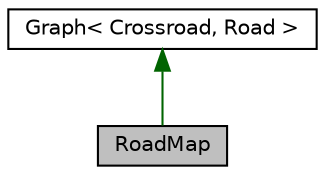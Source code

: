 digraph "RoadMap"
{
  edge [fontname="Helvetica",fontsize="10",labelfontname="Helvetica",labelfontsize="10"];
  node [fontname="Helvetica",fontsize="10",shape=record];
  Node1 [label="RoadMap",height=0.2,width=0.4,color="black", fillcolor="grey75", style="filled", fontcolor="black"];
  Node2 -> Node1 [dir="back",color="darkgreen",fontsize="10",style="solid",fontname="Helvetica"];
  Node2 [label="Graph\< Crossroad, Road \>",height=0.2,width=0.4,color="black", fillcolor="white", style="filled",URL="$class_graph.html"];
}
